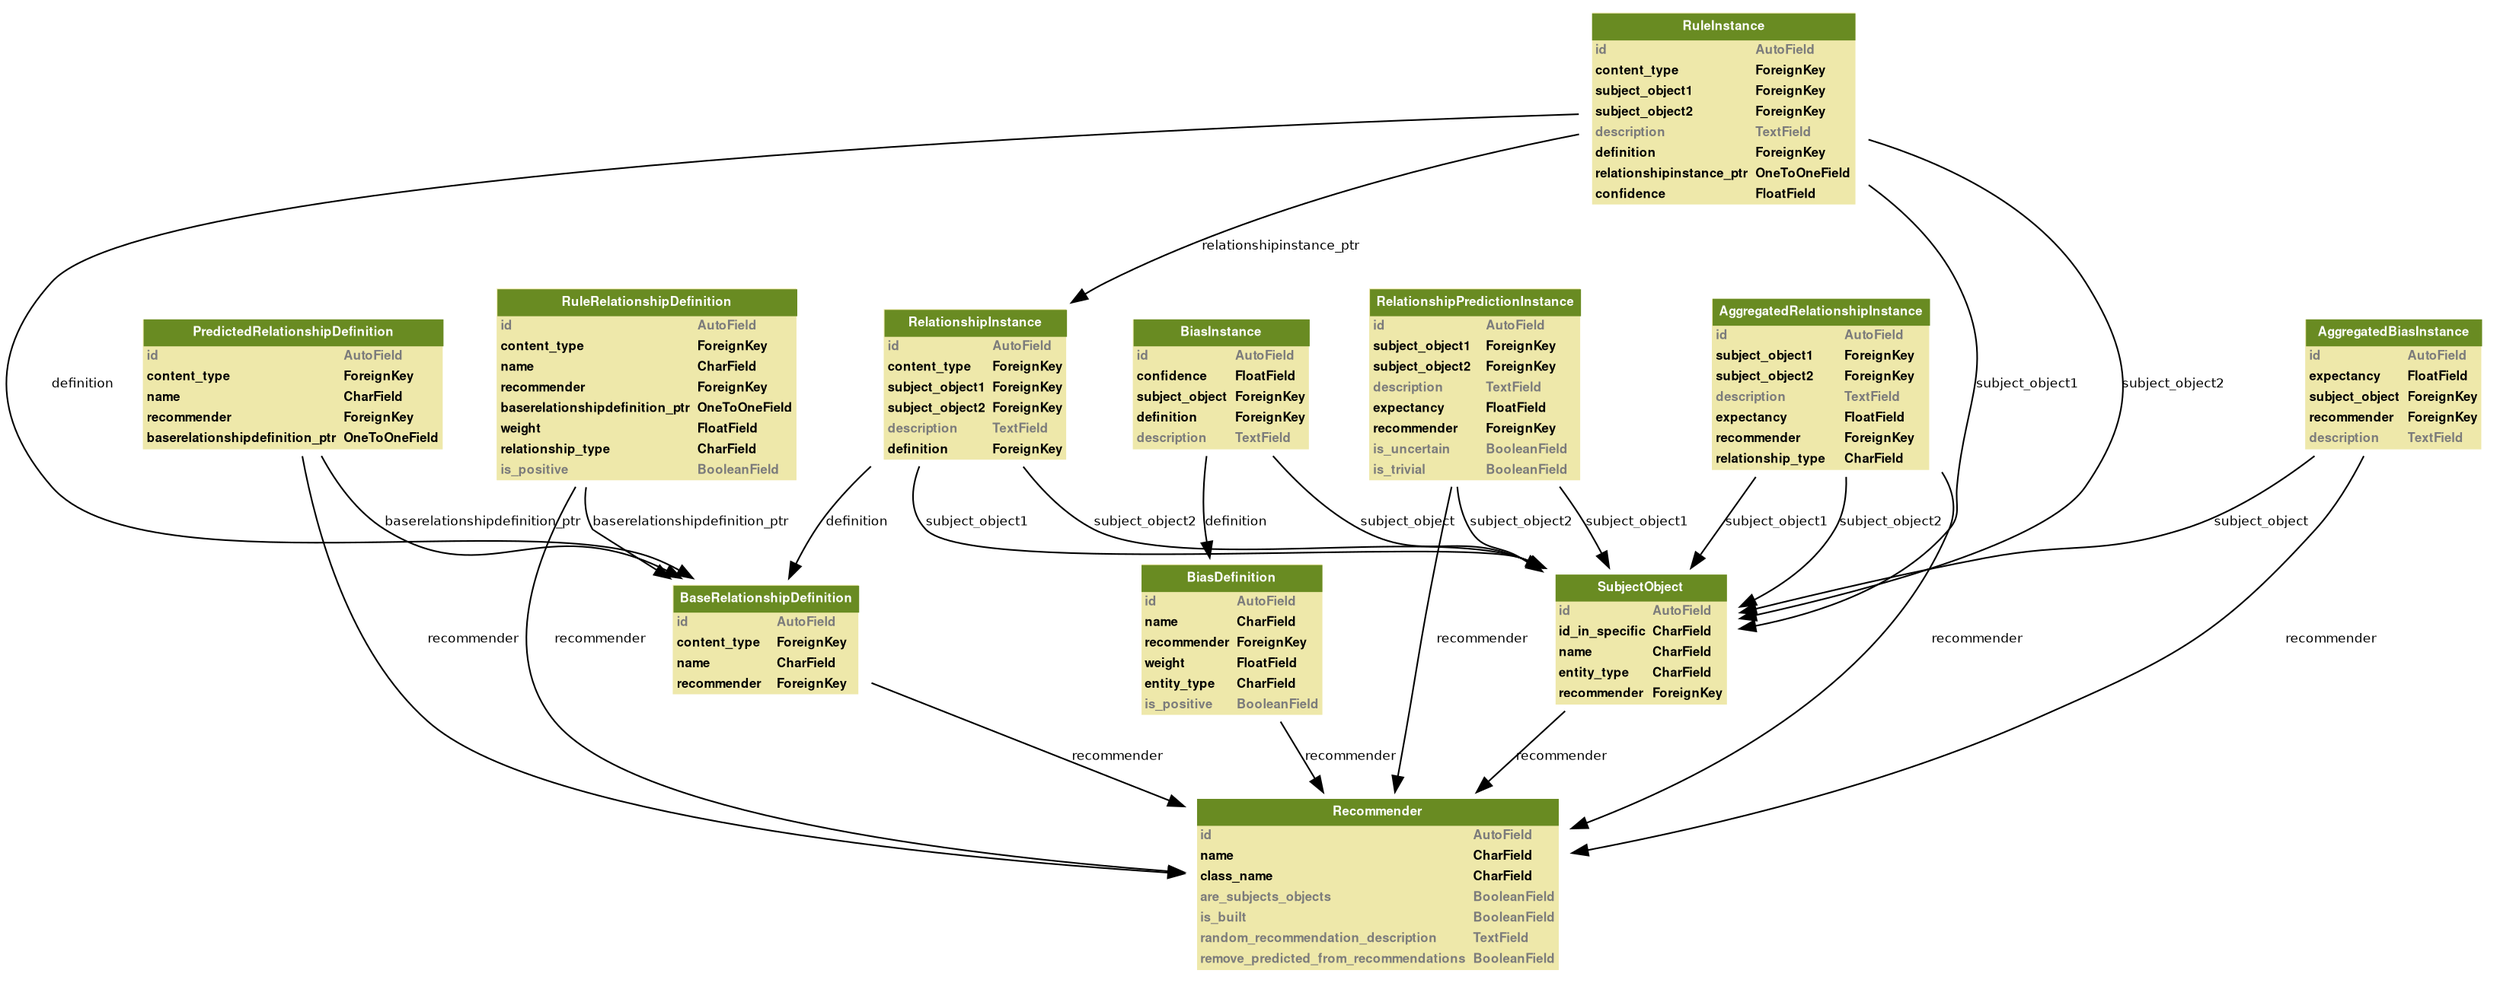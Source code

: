 
digraph name {
  fontname = "Helvetica"
  fontsize = 8

  node [
    fontname = "Helvetica"
    fontsize = 8
    shape = "plaintext"
  ]
   edge [
    fontname = "Helvetica"
    fontsize = 8
  ]



  
    
  
    
    Recommender [label=<
        <TABLE BGCOLOR="palegoldenrod" BORDER="0" CELLBORDER="0" CELLSPACING="0">
        <TR><TD COLSPAN="2" CELLPADDING="4" ALIGN="CENTER" BGCOLOR="olivedrab4"
        ><FONT FACE="Helvetica Bold" COLOR="white"
        >Recommender</FONT></TD></TR>
        </TABLE>
        >]
    SubjectObject -> Recommender
    [label="recommender"] ;
    
  
    Recommender [label=<
        <TABLE BGCOLOR="palegoldenrod" BORDER="0" CELLBORDER="0" CELLSPACING="0">
        <TR><TD COLSPAN="2" CELLPADDING="4" ALIGN="CENTER" BGCOLOR="olivedrab4"
        ><FONT FACE="Helvetica Bold" COLOR="white"
        >Recommender</FONT></TD></TR>
        </TABLE>
        >]
    BaseRelationshipDefinition -> Recommender
    [label="recommender"] ;
    

    
    Recommender [label=<
        <TABLE BGCOLOR="palegoldenrod" BORDER="0" CELLBORDER="0" CELLSPACING="0">
        <TR><TD COLSPAN="2" CELLPADDING="4" ALIGN="CENTER" BGCOLOR="olivedrab4"
        ><FONT FACE="Helvetica Bold" COLOR="white"
        >Recommender</FONT></TD></TR>
        </TABLE>
        >]
    PredictedRelationshipDefinition -> Recommender
    [label="recommender"] ;
    
    BaseRelationshipDefinition [label=<
        <TABLE BGCOLOR="palegoldenrod" BORDER="0" CELLBORDER="0" CELLSPACING="0">
        <TR><TD COLSPAN="2" CELLPADDING="4" ALIGN="CENTER" BGCOLOR="olivedrab4"
        ><FONT FACE="Helvetica Bold" COLOR="white"
        >BaseRelationshipDefinition</FONT></TD></TR>
        </TABLE>
        >]
    PredictedRelationshipDefinition -> BaseRelationshipDefinition
    [label="baserelationshipdefinition_ptr"] ;
    
         
    
  
    
    Recommender [label=<
        <TABLE BGCOLOR="palegoldenrod" BORDER="0" CELLBORDER="0" CELLSPACING="0">
        <TR><TD COLSPAN="2" CELLPADDING="4" ALIGN="CENTER" BGCOLOR="olivedrab4"
        ><FONT FACE="Helvetica Bold" COLOR="white"
        >Recommender</FONT></TD></TR>
        </TABLE>
        >]
    RuleRelationshipDefinition -> Recommender
    [label="recommender"] ;
    
    BaseRelationshipDefinition [label=<
        <TABLE BGCOLOR="palegoldenrod" BORDER="0" CELLBORDER="0" CELLSPACING="0">
        <TR><TD COLSPAN="2" CELLPADDING="4" ALIGN="CENTER" BGCOLOR="olivedrab4"
        ><FONT FACE="Helvetica Bold" COLOR="white"
        >BaseRelationshipDefinition</FONT></TD></TR>
        </TABLE>
        >]
    RuleRelationshipDefinition -> BaseRelationshipDefinition
    [label="baserelationshipdefinition_ptr"] ;
    
  
    
    
    SubjectObject [label=<
        <TABLE BGCOLOR="palegoldenrod" BORDER="0" CELLBORDER="0" CELLSPACING="0">
        <TR><TD COLSPAN="2" CELLPADDING="4" ALIGN="CENTER" BGCOLOR="olivedrab4"
        ><FONT FACE="Helvetica Bold" COLOR="white"
        >SubjectObject</FONT></TD></TR>
        </TABLE>
        >]
    RelationshipInstance -> SubjectObject
    [label="subject_object1"] ;
    
    SubjectObject [label=<
        <TABLE BGCOLOR="palegoldenrod" BORDER="0" CELLBORDER="0" CELLSPACING="0">
        <TR><TD COLSPAN="2" CELLPADDING="4" ALIGN="CENTER" BGCOLOR="olivedrab4"
        ><FONT FACE="Helvetica Bold" COLOR="white"
        >SubjectObject</FONT></TD></TR>
        </TABLE>
        >]
    RelationshipInstance -> SubjectObject
    [label="subject_object2"] ;
    
    BaseRelationshipDefinition [label=<
        <TABLE BGCOLOR="palegoldenrod" BORDER="0" CELLBORDER="0" CELLSPACING="0">
        <TR><TD COLSPAN="2" CELLPADDING="4" ALIGN="CENTER" BGCOLOR="olivedrab4"
        ><FONT FACE="Helvetica Bold" COLOR="white"
        >BaseRelationshipDefinition</FONT></TD></TR>
        </TABLE>
        >]
    RelationshipInstance -> BaseRelationshipDefinition
    [label="definition"] ;
          
    
  
    
    
    SubjectObject [label=<
        <TABLE BGCOLOR="palegoldenrod" BORDER="0" CELLBORDER="0" CELLSPACING="0">
        <TR><TD COLSPAN="2" CELLPADDING="4" ALIGN="CENTER" BGCOLOR="olivedrab4"
        ><FONT FACE="Helvetica Bold" COLOR="white"
        >SubjectObject</FONT></TD></TR>
        </TABLE>
        >]
    RuleInstance -> SubjectObject
    [label="subject_object1"] ;
    
    SubjectObject [label=<
        <TABLE BGCOLOR="palegoldenrod" BORDER="0" CELLBORDER="0" CELLSPACING="0">
        <TR><TD COLSPAN="2" CELLPADDING="4" ALIGN="CENTER" BGCOLOR="olivedrab4"
        ><FONT FACE="Helvetica Bold" COLOR="white"
        >SubjectObject</FONT></TD></TR>
        </TABLE>
        >]
    RuleInstance -> SubjectObject
    [label="subject_object2"] ;
    
    BaseRelationshipDefinition [label=<
        <TABLE BGCOLOR="palegoldenrod" BORDER="0" CELLBORDER="0" CELLSPACING="0">
        <TR><TD COLSPAN="2" CELLPADDING="4" ALIGN="CENTER" BGCOLOR="olivedrab4"
        ><FONT FACE="Helvetica Bold" COLOR="white"
        >BaseRelationshipDefinition</FONT></TD></TR>
        </TABLE>
        >]
    RuleInstance -> BaseRelationshipDefinition
    [label="definition"] ;
    
    RelationshipInstance [label=<
        <TABLE BGCOLOR="palegoldenrod" BORDER="0" CELLBORDER="0" CELLSPACING="0">
        <TR><TD COLSPAN="2" CELLPADDING="4" ALIGN="CENTER" BGCOLOR="olivedrab4"
        ><FONT FACE="Helvetica Bold" COLOR="white"
        >RelationshipInstance</FONT></TD></TR>
        </TABLE>
        >]
    RuleInstance -> RelationshipInstance
    [label="relationshipinstance_ptr"] ;
                    
    
    Recommender [label=<
        <TABLE BGCOLOR="palegoldenrod" BORDER="0" CELLBORDER="0" CELLSPACING="0">
        <TR><TD COLSPAN="2" CELLPADDING="4" ALIGN="CENTER" BGCOLOR="olivedrab4"
        ><FONT FACE="Helvetica Bold" COLOR="white"
        >Recommender</FONT></TD></TR>
        </TABLE>
        >]
    BiasDefinition -> Recommender
    [label="recommender"] ;
    
  
    
    SubjectObject [label=<
        <TABLE BGCOLOR="palegoldenrod" BORDER="0" CELLBORDER="0" CELLSPACING="0">
        <TR><TD COLSPAN="2" CELLPADDING="4" ALIGN="CENTER" BGCOLOR="olivedrab4"
        ><FONT FACE="Helvetica Bold" COLOR="white"
        >SubjectObject</FONT></TD></TR>
        </TABLE>
        >]
    BiasInstance -> SubjectObject
    [label="subject_object"] ;
    
    BiasDefinition [label=<
        <TABLE BGCOLOR="palegoldenrod" BORDER="0" CELLBORDER="0" CELLSPACING="0">
        <TR><TD COLSPAN="2" CELLPADDING="4" ALIGN="CENTER" BGCOLOR="olivedrab4"
        ><FONT FACE="Helvetica Bold" COLOR="white"
        >BiasDefinition</FONT></TD></TR>
        </TABLE>
        >]
    BiasInstance -> BiasDefinition
    [label="definition"] ;
    
  
    
    SubjectObject [label=<
        <TABLE BGCOLOR="palegoldenrod" BORDER="0" CELLBORDER="0" CELLSPACING="0">
        <TR><TD COLSPAN="2" CELLPADDING="4" ALIGN="CENTER" BGCOLOR="olivedrab4"
        ><FONT FACE="Helvetica Bold" COLOR="white"
        >SubjectObject</FONT></TD></TR>
        </TABLE>
        >]
    AggregatedRelationshipInstance -> SubjectObject
    [label="subject_object1"] ;
    
    SubjectObject [label=<
        <TABLE BGCOLOR="palegoldenrod" BORDER="0" CELLBORDER="0" CELLSPACING="0">
        <TR><TD COLSPAN="2" CELLPADDING="4" ALIGN="CENTER" BGCOLOR="olivedrab4"
        ><FONT FACE="Helvetica Bold" COLOR="white"
        >SubjectObject</FONT></TD></TR>
        </TABLE>
        >]
    AggregatedRelationshipInstance -> SubjectObject
    [label="subject_object2"] ;
    
    Recommender [label=<
        <TABLE BGCOLOR="palegoldenrod" BORDER="0" CELLBORDER="0" CELLSPACING="0">
        <TR><TD COLSPAN="2" CELLPADDING="4" ALIGN="CENTER" BGCOLOR="olivedrab4"
        ><FONT FACE="Helvetica Bold" COLOR="white"
        >Recommender</FONT></TD></TR>
        </TABLE>
        >]
    AggregatedRelationshipInstance -> Recommender
    [label="recommender"] ;
    
  
    
    SubjectObject [label=<
        <TABLE BGCOLOR="palegoldenrod" BORDER="0" CELLBORDER="0" CELLSPACING="0">
        <TR><TD COLSPAN="2" CELLPADDING="4" ALIGN="CENTER" BGCOLOR="olivedrab4"
        ><FONT FACE="Helvetica Bold" COLOR="white"
        >SubjectObject</FONT></TD></TR>
        </TABLE>
        >]
    AggregatedBiasInstance -> SubjectObject
    [label="subject_object"] ;
    
    Recommender [label=<
        <TABLE BGCOLOR="palegoldenrod" BORDER="0" CELLBORDER="0" CELLSPACING="0">
        <TR><TD COLSPAN="2" CELLPADDING="4" ALIGN="CENTER" BGCOLOR="olivedrab4"
        ><FONT FACE="Helvetica Bold" COLOR="white"
        >Recommender</FONT></TD></TR>
        </TABLE>
        >]
    AggregatedBiasInstance -> Recommender
    [label="recommender"] ;
    
  
    
    SubjectObject [label=<
        <TABLE BGCOLOR="palegoldenrod" BORDER="0" CELLBORDER="0" CELLSPACING="0">
        <TR><TD COLSPAN="2" CELLPADDING="4" ALIGN="CENTER" BGCOLOR="olivedrab4"
        ><FONT FACE="Helvetica Bold" COLOR="white"
        >SubjectObject</FONT></TD></TR>
        </TABLE>
        >]
    RelationshipPredictionInstance -> SubjectObject
    [label="subject_object1"] ;
    
    SubjectObject [label=<
        <TABLE BGCOLOR="palegoldenrod" BORDER="0" CELLBORDER="0" CELLSPACING="0">
        <TR><TD COLSPAN="2" CELLPADDING="4" ALIGN="CENTER" BGCOLOR="olivedrab4"
        ><FONT FACE="Helvetica Bold" COLOR="white"
        >SubjectObject</FONT></TD></TR>
        </TABLE>
        >]
    RelationshipPredictionInstance -> SubjectObject
    [label="subject_object2"] ;
    
    Recommender [label=<
        <TABLE BGCOLOR="palegoldenrod" BORDER="0" CELLBORDER="0" CELLSPACING="0">
        <TR><TD COLSPAN="2" CELLPADDING="4" ALIGN="CENTER" BGCOLOR="olivedrab4"
        ><FONT FACE="Helvetica Bold" COLOR="white"
        >Recommender</FONT></TD></TR>
        </TABLE>
        >]
    RelationshipPredictionInstance -> Recommender
    [label="recommender"] ;
              
  

  
    Recommender [label=<
    <TABLE BGCOLOR="palegoldenrod" BORDER="0" CELLBORDER="0" CELLSPACING="0">
     <TR><TD COLSPAN="2" CELLPADDING="4" ALIGN="CENTER" BGCOLOR="olivedrab4"
     ><FONT FACE="Helvetica Bold" COLOR="white"
     >Recommender</FONT></TD></TR>

    
        
        <TR><TD ALIGN="LEFT" BORDER="0"
        ><FONT COLOR="#7B7B7B" FACE="Helvetica Bold">id</FONT
        ></TD>
        <TD ALIGN="LEFT"
        ><FONT COLOR="#7B7B7B" FACE="Helvetica Bold">AutoField</FONT
        ></TD></TR>
        
        <TR><TD ALIGN="LEFT" BORDER="0"
        ><FONT FACE="Helvetica Bold">name</FONT
        ></TD>
        <TD ALIGN="LEFT"
        ><FONT FACE="Helvetica Bold">CharField</FONT
        ></TD></TR>
        
        <TR><TD ALIGN="LEFT" BORDER="0"
        ><FONT FACE="Helvetica Bold">class_name</FONT
        ></TD>
        <TD ALIGN="LEFT"
        ><FONT FACE="Helvetica Bold">CharField</FONT
        ></TD></TR>
        
        <TR><TD ALIGN="LEFT" BORDER="0"
        ><FONT COLOR="#7B7B7B" FACE="Helvetica Bold">are_subjects_objects</FONT
        ></TD>
        <TD ALIGN="LEFT"
        ><FONT COLOR="#7B7B7B" FACE="Helvetica Bold">BooleanField</FONT
        ></TD></TR>
        
        <TR><TD ALIGN="LEFT" BORDER="0"
        ><FONT COLOR="#7B7B7B" FACE="Helvetica Bold">is_built</FONT
        ></TD>
        <TD ALIGN="LEFT"
        ><FONT COLOR="#7B7B7B" FACE="Helvetica Bold">BooleanField</FONT
        ></TD></TR>
        
        <TR><TD ALIGN="LEFT" BORDER="0"
        ><FONT COLOR="#7B7B7B" FACE="Helvetica Bold">random_recommendation_description</FONT
        ></TD>
        <TD ALIGN="LEFT"
        ><FONT COLOR="#7B7B7B" FACE="Helvetica Bold">TextField</FONT
        ></TD></TR>
        
        <TR><TD ALIGN="LEFT" BORDER="0"
        ><FONT COLOR="#7B7B7B" FACE="Helvetica Bold">remove_predicted_from_recommendations</FONT
        ></TD>
        <TD ALIGN="LEFT"
        ><FONT COLOR="#7B7B7B" FACE="Helvetica Bold">BooleanField</FONT
        ></TD></TR>
        
    
    </TABLE>
    >]
  
    SubjectObject [label=<
    <TABLE BGCOLOR="palegoldenrod" BORDER="0" CELLBORDER="0" CELLSPACING="0">
     <TR><TD COLSPAN="2" CELLPADDING="4" ALIGN="CENTER" BGCOLOR="olivedrab4"
     ><FONT FACE="Helvetica Bold" COLOR="white"
     >SubjectObject</FONT></TD></TR>

    
        
        <TR><TD ALIGN="LEFT" BORDER="0"
        ><FONT COLOR="#7B7B7B" FACE="Helvetica Bold">id</FONT
        ></TD>
        <TD ALIGN="LEFT"
        ><FONT COLOR="#7B7B7B" FACE="Helvetica Bold">AutoField</FONT
        ></TD></TR>
        
        <TR><TD ALIGN="LEFT" BORDER="0"
        ><FONT FACE="Helvetica Bold">id_in_specific</FONT
        ></TD>
        <TD ALIGN="LEFT"
        ><FONT FACE="Helvetica Bold">CharField</FONT
        ></TD></TR>
        
        <TR><TD ALIGN="LEFT" BORDER="0"
        ><FONT FACE="Helvetica Bold">name</FONT
        ></TD>
        <TD ALIGN="LEFT"
        ><FONT FACE="Helvetica Bold">CharField</FONT
        ></TD></TR>
        
        <TR><TD ALIGN="LEFT" BORDER="0"
        ><FONT FACE="Helvetica Bold">entity_type</FONT
        ></TD>
        <TD ALIGN="LEFT"
        ><FONT FACE="Helvetica Bold">CharField</FONT
        ></TD></TR>
        
        <TR><TD ALIGN="LEFT" BORDER="0"
        ><FONT FACE="Helvetica Bold">recommender</FONT
        ></TD>
        <TD ALIGN="LEFT"
        ><FONT FACE="Helvetica Bold">ForeignKey</FONT
        ></TD></TR>
        
    
    </TABLE>
    >]
  
    BaseRelationshipDefinition [label=<
    <TABLE BGCOLOR="palegoldenrod" BORDER="0" CELLBORDER="0" CELLSPACING="0">
     <TR><TD COLSPAN="2" CELLPADDING="4" ALIGN="CENTER" BGCOLOR="olivedrab4"
     ><FONT FACE="Helvetica Bold" COLOR="white"
     >BaseRelationshipDefinition</FONT></TD></TR>

    
        
        <TR><TD ALIGN="LEFT" BORDER="0"
        ><FONT COLOR="#7B7B7B" FACE="Helvetica Bold">id</FONT
        ></TD>
        <TD ALIGN="LEFT"
        ><FONT COLOR="#7B7B7B" FACE="Helvetica Bold">AutoField</FONT
        ></TD></TR>
        
        <TR><TD ALIGN="LEFT" BORDER="0"
        ><FONT FACE="Helvetica Bold">content_type</FONT
        ></TD>
        <TD ALIGN="LEFT"
        ><FONT FACE="Helvetica Bold">ForeignKey</FONT
        ></TD></TR>
        
        <TR><TD ALIGN="LEFT" BORDER="0"
        ><FONT FACE="Helvetica Bold">name</FONT
        ></TD>
        <TD ALIGN="LEFT"
        ><FONT FACE="Helvetica Bold">CharField</FONT
        ></TD></TR>
        
        <TR><TD ALIGN="LEFT" BORDER="0"
        ><FONT FACE="Helvetica Bold">recommender</FONT
        ></TD>
        <TD ALIGN="LEFT"
        ><FONT FACE="Helvetica Bold">ForeignKey</FONT
        ></TD></TR>
        
    
    </TABLE>
    >]
  
    PredictedRelationshipDefinition [label=<
    <TABLE BGCOLOR="palegoldenrod" BORDER="0" CELLBORDER="0" CELLSPACING="0">
     <TR><TD COLSPAN="2" CELLPADDING="4" ALIGN="CENTER" BGCOLOR="olivedrab4"
     ><FONT FACE="Helvetica Bold" COLOR="white"
     >PredictedRelationshipDefinition</FONT></TD></TR>

    
        
        <TR><TD ALIGN="LEFT" BORDER="0"
        ><FONT COLOR="#7B7B7B" FACE="Helvetica Bold">id</FONT
        ></TD>
        <TD ALIGN="LEFT"
        ><FONT COLOR="#7B7B7B" FACE="Helvetica Bold">AutoField</FONT
        ></TD></TR>
        
        <TR><TD ALIGN="LEFT" BORDER="0"
        ><FONT FACE="Helvetica Bold">content_type</FONT
        ></TD>
        <TD ALIGN="LEFT"
        ><FONT FACE="Helvetica Bold">ForeignKey</FONT
        ></TD></TR>
        
        <TR><TD ALIGN="LEFT" BORDER="0"
        ><FONT FACE="Helvetica Bold">name</FONT
        ></TD>
        <TD ALIGN="LEFT"
        ><FONT FACE="Helvetica Bold">CharField</FONT
        ></TD></TR>
        
        <TR><TD ALIGN="LEFT" BORDER="0"
        ><FONT FACE="Helvetica Bold">recommender</FONT
        ></TD>
        <TD ALIGN="LEFT"
        ><FONT FACE="Helvetica Bold">ForeignKey</FONT
        ></TD></TR>
        
        <TR><TD ALIGN="LEFT" BORDER="0"
        ><FONT FACE="Helvetica Bold">baserelationshipdefinition_ptr</FONT
        ></TD>
        <TD ALIGN="LEFT"
        ><FONT FACE="Helvetica Bold">OneToOneField</FONT
        ></TD></TR>
        
    
    </TABLE>
    >]
  
    RuleRelationshipDefinition [label=<
    <TABLE BGCOLOR="palegoldenrod" BORDER="0" CELLBORDER="0" CELLSPACING="0">
     <TR><TD COLSPAN="2" CELLPADDING="4" ALIGN="CENTER" BGCOLOR="olivedrab4"
     ><FONT FACE="Helvetica Bold" COLOR="white"
     >RuleRelationshipDefinition</FONT></TD></TR>

    
        
        <TR><TD ALIGN="LEFT" BORDER="0"
        ><FONT COLOR="#7B7B7B" FACE="Helvetica Bold">id</FONT
        ></TD>
        <TD ALIGN="LEFT"
        ><FONT COLOR="#7B7B7B" FACE="Helvetica Bold">AutoField</FONT
        ></TD></TR>
        
        <TR><TD ALIGN="LEFT" BORDER="0"
        ><FONT FACE="Helvetica Bold">content_type</FONT
        ></TD>
        <TD ALIGN="LEFT"
        ><FONT FACE="Helvetica Bold">ForeignKey</FONT
        ></TD></TR>
        
        <TR><TD ALIGN="LEFT" BORDER="0"
        ><FONT FACE="Helvetica Bold">name</FONT
        ></TD>
        <TD ALIGN="LEFT"
        ><FONT FACE="Helvetica Bold">CharField</FONT
        ></TD></TR>
        
        <TR><TD ALIGN="LEFT" BORDER="0"
        ><FONT FACE="Helvetica Bold">recommender</FONT
        ></TD>
        <TD ALIGN="LEFT"
        ><FONT FACE="Helvetica Bold">ForeignKey</FONT
        ></TD></TR>
        
        <TR><TD ALIGN="LEFT" BORDER="0"
        ><FONT FACE="Helvetica Bold">baserelationshipdefinition_ptr</FONT
        ></TD>
        <TD ALIGN="LEFT"
        ><FONT FACE="Helvetica Bold">OneToOneField</FONT
        ></TD></TR>
        
        <TR><TD ALIGN="LEFT" BORDER="0"
        ><FONT FACE="Helvetica Bold">weight</FONT
        ></TD>
        <TD ALIGN="LEFT"
        ><FONT FACE="Helvetica Bold">FloatField</FONT
        ></TD></TR>
        
        <TR><TD ALIGN="LEFT" BORDER="0"
        ><FONT FACE="Helvetica Bold">relationship_type</FONT
        ></TD>
        <TD ALIGN="LEFT"
        ><FONT FACE="Helvetica Bold">CharField</FONT
        ></TD></TR>
        
        <TR><TD ALIGN="LEFT" BORDER="0"
        ><FONT COLOR="#7B7B7B" FACE="Helvetica Bold">is_positive</FONT
        ></TD>
        <TD ALIGN="LEFT"
        ><FONT COLOR="#7B7B7B" FACE="Helvetica Bold">BooleanField</FONT
        ></TD></TR>
        
    
    </TABLE>
    >]
  
    RelationshipInstance [label=<
    <TABLE BGCOLOR="palegoldenrod" BORDER="0" CELLBORDER="0" CELLSPACING="0">
     <TR><TD COLSPAN="2" CELLPADDING="4" ALIGN="CENTER" BGCOLOR="olivedrab4"
     ><FONT FACE="Helvetica Bold" COLOR="white"
     >RelationshipInstance</FONT></TD></TR>

    
        
        <TR><TD ALIGN="LEFT" BORDER="0"
        ><FONT COLOR="#7B7B7B" FACE="Helvetica Bold">id</FONT
        ></TD>
        <TD ALIGN="LEFT"
        ><FONT COLOR="#7B7B7B" FACE="Helvetica Bold">AutoField</FONT
        ></TD></TR>
        
        <TR><TD ALIGN="LEFT" BORDER="0"
        ><FONT FACE="Helvetica Bold">content_type</FONT
        ></TD>
        <TD ALIGN="LEFT"
        ><FONT FACE="Helvetica Bold">ForeignKey</FONT
        ></TD></TR>
        
        <TR><TD ALIGN="LEFT" BORDER="0"
        ><FONT FACE="Helvetica Bold">subject_object1</FONT
        ></TD>
        <TD ALIGN="LEFT"
        ><FONT FACE="Helvetica Bold">ForeignKey</FONT
        ></TD></TR>
        
        <TR><TD ALIGN="LEFT" BORDER="0"
        ><FONT FACE="Helvetica Bold">subject_object2</FONT
        ></TD>
        <TD ALIGN="LEFT"
        ><FONT FACE="Helvetica Bold">ForeignKey</FONT
        ></TD></TR>
        
        <TR><TD ALIGN="LEFT" BORDER="0"
        ><FONT COLOR="#7B7B7B" FACE="Helvetica Bold">description</FONT
        ></TD>
        <TD ALIGN="LEFT"
        ><FONT COLOR="#7B7B7B" FACE="Helvetica Bold">TextField</FONT
        ></TD></TR>
        
        <TR><TD ALIGN="LEFT" BORDER="0"
        ><FONT FACE="Helvetica Bold">definition</FONT
        ></TD>
        <TD ALIGN="LEFT"
        ><FONT FACE="Helvetica Bold">ForeignKey</FONT
        ></TD></TR>
        
    
    </TABLE>
    >]
  

  
    RuleInstance [label=<
    <TABLE BGCOLOR="palegoldenrod" BORDER="0" CELLBORDER="0" CELLSPACING="0">
     <TR><TD COLSPAN="2" CELLPADDING="4" ALIGN="CENTER" BGCOLOR="olivedrab4"
     ><FONT FACE="Helvetica Bold" COLOR="white"
     >RuleInstance</FONT></TD></TR>

    
        
        <TR><TD ALIGN="LEFT" BORDER="0"
        ><FONT COLOR="#7B7B7B" FACE="Helvetica Bold">id</FONT
        ></TD>
        <TD ALIGN="LEFT"
        ><FONT COLOR="#7B7B7B" FACE="Helvetica Bold">AutoField</FONT
        ></TD></TR>
        
        <TR><TD ALIGN="LEFT" BORDER="0"
        ><FONT FACE="Helvetica Bold">content_type</FONT
        ></TD>
        <TD ALIGN="LEFT"
        ><FONT FACE="Helvetica Bold">ForeignKey</FONT
        ></TD></TR>
        
        <TR><TD ALIGN="LEFT" BORDER="0"
        ><FONT FACE="Helvetica Bold">subject_object1</FONT
        ></TD>
        <TD ALIGN="LEFT"
        ><FONT FACE="Helvetica Bold">ForeignKey</FONT
        ></TD></TR>
        
        <TR><TD ALIGN="LEFT" BORDER="0"
        ><FONT FACE="Helvetica Bold">subject_object2</FONT
        ></TD>
        <TD ALIGN="LEFT"
        ><FONT FACE="Helvetica Bold">ForeignKey</FONT
        ></TD></TR>
        
        <TR><TD ALIGN="LEFT" BORDER="0"
        ><FONT COLOR="#7B7B7B" FACE="Helvetica Bold">description</FONT
        ></TD>
        <TD ALIGN="LEFT"
        ><FONT COLOR="#7B7B7B" FACE="Helvetica Bold">TextField</FONT
        ></TD></TR>
        
        <TR><TD ALIGN="LEFT" BORDER="0"
        ><FONT FACE="Helvetica Bold">definition</FONT
        ></TD>
        <TD ALIGN="LEFT"
        ><FONT FACE="Helvetica Bold">ForeignKey</FONT
        ></TD></TR>
        
        <TR><TD ALIGN="LEFT" BORDER="0"
        ><FONT FACE="Helvetica Bold">relationshipinstance_ptr</FONT
        ></TD>
        <TD ALIGN="LEFT"
        ><FONT FACE="Helvetica Bold">OneToOneField</FONT
        ></TD></TR>
        
        <TR><TD ALIGN="LEFT" BORDER="0"
        ><FONT FACE="Helvetica Bold">confidence</FONT
        ></TD>
        <TD ALIGN="LEFT"
        ><FONT FACE="Helvetica Bold">FloatField</FONT
        ></TD></TR>
        
    
    </TABLE>
    >]
  
  
    BiasDefinition [label=<
    <TABLE BGCOLOR="palegoldenrod" BORDER="0" CELLBORDER="0" CELLSPACING="0">
     <TR><TD COLSPAN="2" CELLPADDING="4" ALIGN="CENTER" BGCOLOR="olivedrab4"
     ><FONT FACE="Helvetica Bold" COLOR="white"
     >BiasDefinition</FONT></TD></TR>

    
        
        <TR><TD ALIGN="LEFT" BORDER="0"
        ><FONT COLOR="#7B7B7B" FACE="Helvetica Bold">id</FONT
        ></TD>
        <TD ALIGN="LEFT"
        ><FONT COLOR="#7B7B7B" FACE="Helvetica Bold">AutoField</FONT
        ></TD></TR>
        
        <TR><TD ALIGN="LEFT" BORDER="0"
        ><FONT FACE="Helvetica Bold">name</FONT
        ></TD>
        <TD ALIGN="LEFT"
        ><FONT FACE="Helvetica Bold">CharField</FONT
        ></TD></TR>
        
        <TR><TD ALIGN="LEFT" BORDER="0"
        ><FONT FACE="Helvetica Bold">recommender</FONT
        ></TD>
        <TD ALIGN="LEFT"
        ><FONT FACE="Helvetica Bold">ForeignKey</FONT
        ></TD></TR>
        
        <TR><TD ALIGN="LEFT" BORDER="0"
        ><FONT FACE="Helvetica Bold">weight</FONT
        ></TD>
        <TD ALIGN="LEFT"
        ><FONT FACE="Helvetica Bold">FloatField</FONT
        ></TD></TR>
        
        <TR><TD ALIGN="LEFT" BORDER="0"
        ><FONT FACE="Helvetica Bold">entity_type</FONT
        ></TD>
        <TD ALIGN="LEFT"
        ><FONT FACE="Helvetica Bold">CharField</FONT
        ></TD></TR>
        
        <TR><TD ALIGN="LEFT" BORDER="0"
        ><FONT COLOR="#7B7B7B" FACE="Helvetica Bold">is_positive</FONT
        ></TD>
        <TD ALIGN="LEFT"
        ><FONT COLOR="#7B7B7B" FACE="Helvetica Bold">BooleanField</FONT
        ></TD></TR>
        
    
    </TABLE>
    >]
  
    BiasInstance [label=<
    <TABLE BGCOLOR="palegoldenrod" BORDER="0" CELLBORDER="0" CELLSPACING="0">
     <TR><TD COLSPAN="2" CELLPADDING="4" ALIGN="CENTER" BGCOLOR="olivedrab4"
     ><FONT FACE="Helvetica Bold" COLOR="white"
     >BiasInstance</FONT></TD></TR>

    
        
        <TR><TD ALIGN="LEFT" BORDER="0"
        ><FONT COLOR="#7B7B7B" FACE="Helvetica Bold">id</FONT
        ></TD>
        <TD ALIGN="LEFT"
        ><FONT COLOR="#7B7B7B" FACE="Helvetica Bold">AutoField</FONT
        ></TD></TR>
        
        <TR><TD ALIGN="LEFT" BORDER="0"
        ><FONT FACE="Helvetica Bold">confidence</FONT
        ></TD>
        <TD ALIGN="LEFT"
        ><FONT FACE="Helvetica Bold">FloatField</FONT
        ></TD></TR>
        
        <TR><TD ALIGN="LEFT" BORDER="0"
        ><FONT FACE="Helvetica Bold">subject_object</FONT
        ></TD>
        <TD ALIGN="LEFT"
        ><FONT FACE="Helvetica Bold">ForeignKey</FONT
        ></TD></TR>
        
        <TR><TD ALIGN="LEFT" BORDER="0"
        ><FONT FACE="Helvetica Bold">definition</FONT
        ></TD>
        <TD ALIGN="LEFT"
        ><FONT FACE="Helvetica Bold">ForeignKey</FONT
        ></TD></TR>
        
        <TR><TD ALIGN="LEFT" BORDER="0"
        ><FONT COLOR="#7B7B7B" FACE="Helvetica Bold">description</FONT
        ></TD>
        <TD ALIGN="LEFT"
        ><FONT COLOR="#7B7B7B" FACE="Helvetica Bold">TextField</FONT
        ></TD></TR>
        
    
    </TABLE>
    >]
  
    AggregatedRelationshipInstance [label=<
    <TABLE BGCOLOR="palegoldenrod" BORDER="0" CELLBORDER="0" CELLSPACING="0">
     <TR><TD COLSPAN="2" CELLPADDING="4" ALIGN="CENTER" BGCOLOR="olivedrab4"
     ><FONT FACE="Helvetica Bold" COLOR="white"
     >AggregatedRelationshipInstance</FONT></TD></TR>

    
        
        <TR><TD ALIGN="LEFT" BORDER="0"
        ><FONT COLOR="#7B7B7B" FACE="Helvetica Bold">id</FONT
        ></TD>
        <TD ALIGN="LEFT"
        ><FONT COLOR="#7B7B7B" FACE="Helvetica Bold">AutoField</FONT
        ></TD></TR>
        
        <TR><TD ALIGN="LEFT" BORDER="0"
        ><FONT FACE="Helvetica Bold">subject_object1</FONT
        ></TD>
        <TD ALIGN="LEFT"
        ><FONT FACE="Helvetica Bold">ForeignKey</FONT
        ></TD></TR>
        
        <TR><TD ALIGN="LEFT" BORDER="0"
        ><FONT FACE="Helvetica Bold">subject_object2</FONT
        ></TD>
        <TD ALIGN="LEFT"
        ><FONT FACE="Helvetica Bold">ForeignKey</FONT
        ></TD></TR>
        
        <TR><TD ALIGN="LEFT" BORDER="0"
        ><FONT COLOR="#7B7B7B" FACE="Helvetica Bold">description</FONT
        ></TD>
        <TD ALIGN="LEFT"
        ><FONT COLOR="#7B7B7B" FACE="Helvetica Bold">TextField</FONT
        ></TD></TR>
        
        <TR><TD ALIGN="LEFT" BORDER="0"
        ><FONT FACE="Helvetica Bold">expectancy</FONT
        ></TD>
        <TD ALIGN="LEFT"
        ><FONT FACE="Helvetica Bold">FloatField</FONT
        ></TD></TR>
        
        <TR><TD ALIGN="LEFT" BORDER="0"
        ><FONT FACE="Helvetica Bold">recommender</FONT
        ></TD>
        <TD ALIGN="LEFT"
        ><FONT FACE="Helvetica Bold">ForeignKey</FONT
        ></TD></TR>
        
        <TR><TD ALIGN="LEFT" BORDER="0"
        ><FONT FACE="Helvetica Bold">relationship_type</FONT
        ></TD>
        <TD ALIGN="LEFT"
        ><FONT FACE="Helvetica Bold">CharField</FONT
        ></TD></TR>
        
    
    </TABLE>
    >]
  
    AggregatedBiasInstance [label=<
    <TABLE BGCOLOR="palegoldenrod" BORDER="0" CELLBORDER="0" CELLSPACING="0">
     <TR><TD COLSPAN="2" CELLPADDING="4" ALIGN="CENTER" BGCOLOR="olivedrab4"
     ><FONT FACE="Helvetica Bold" COLOR="white"
     >AggregatedBiasInstance</FONT></TD></TR>

    
        
        <TR><TD ALIGN="LEFT" BORDER="0"
        ><FONT COLOR="#7B7B7B" FACE="Helvetica Bold">id</FONT
        ></TD>
        <TD ALIGN="LEFT"
        ><FONT COLOR="#7B7B7B" FACE="Helvetica Bold">AutoField</FONT
        ></TD></TR>
        
        <TR><TD ALIGN="LEFT" BORDER="0"
        ><FONT FACE="Helvetica Bold">expectancy</FONT
        ></TD>
        <TD ALIGN="LEFT"
        ><FONT FACE="Helvetica Bold">FloatField</FONT
        ></TD></TR>
        
        <TR><TD ALIGN="LEFT" BORDER="0"
        ><FONT FACE="Helvetica Bold">subject_object</FONT
        ></TD>
        <TD ALIGN="LEFT"
        ><FONT FACE="Helvetica Bold">ForeignKey</FONT
        ></TD></TR>
        
        <TR><TD ALIGN="LEFT" BORDER="0"
        ><FONT FACE="Helvetica Bold">recommender</FONT
        ></TD>
        <TD ALIGN="LEFT"
        ><FONT FACE="Helvetica Bold">ForeignKey</FONT
        ></TD></TR>
        
        <TR><TD ALIGN="LEFT" BORDER="0"
        ><FONT COLOR="#7B7B7B" FACE="Helvetica Bold">description</FONT
        ></TD>
        <TD ALIGN="LEFT"
        ><FONT COLOR="#7B7B7B" FACE="Helvetica Bold">TextField</FONT
        ></TD></TR>
        
    
    </TABLE>
    >]
  
    RelationshipPredictionInstance [label=<
    <TABLE BGCOLOR="palegoldenrod" BORDER="0" CELLBORDER="0" CELLSPACING="0">
     <TR><TD COLSPAN="2" CELLPADDING="4" ALIGN="CENTER" BGCOLOR="olivedrab4"
     ><FONT FACE="Helvetica Bold" COLOR="white"
     >RelationshipPredictionInstance</FONT></TD></TR>

    
        
        <TR><TD ALIGN="LEFT" BORDER="0"
        ><FONT COLOR="#7B7B7B" FACE="Helvetica Bold">id</FONT
        ></TD>
        <TD ALIGN="LEFT"
        ><FONT COLOR="#7B7B7B" FACE="Helvetica Bold">AutoField</FONT
        ></TD></TR>
        
        <TR><TD ALIGN="LEFT" BORDER="0"
        ><FONT FACE="Helvetica Bold">subject_object1</FONT
        ></TD>
        <TD ALIGN="LEFT"
        ><FONT FACE="Helvetica Bold">ForeignKey</FONT
        ></TD></TR>
        
        <TR><TD ALIGN="LEFT" BORDER="0"
        ><FONT FACE="Helvetica Bold">subject_object2</FONT
        ></TD>
        <TD ALIGN="LEFT"
        ><FONT FACE="Helvetica Bold">ForeignKey</FONT
        ></TD></TR>
        
        <TR><TD ALIGN="LEFT" BORDER="0"
        ><FONT COLOR="#7B7B7B" FACE="Helvetica Bold">description</FONT
        ></TD>
        <TD ALIGN="LEFT"
        ><FONT COLOR="#7B7B7B" FACE="Helvetica Bold">TextField</FONT
        ></TD></TR>
        
        <TR><TD ALIGN="LEFT" BORDER="0"
        ><FONT FACE="Helvetica Bold">expectancy</FONT
        ></TD>
        <TD ALIGN="LEFT"
        ><FONT FACE="Helvetica Bold">FloatField</FONT
        ></TD></TR>
        
        <TR><TD ALIGN="LEFT" BORDER="0"
        ><FONT FACE="Helvetica Bold">recommender</FONT
        ></TD>
        <TD ALIGN="LEFT"
        ><FONT FACE="Helvetica Bold">ForeignKey</FONT
        ></TD></TR>
        
        <TR><TD ALIGN="LEFT" BORDER="0"
        ><FONT COLOR="#7B7B7B" FACE="Helvetica Bold">is_uncertain</FONT
        ></TD>
        <TD ALIGN="LEFT"
        ><FONT COLOR="#7B7B7B" FACE="Helvetica Bold">BooleanField</FONT
        ></TD></TR>
        
        <TR><TD ALIGN="LEFT" BORDER="0"
        ><FONT COLOR="#7B7B7B" FACE="Helvetica Bold">is_trivial</FONT
        ></TD>
        <TD ALIGN="LEFT"
        ><FONT COLOR="#7B7B7B" FACE="Helvetica Bold">BooleanField</FONT
        ></TD></TR>
        
    
    </TABLE>
    >]    


}

